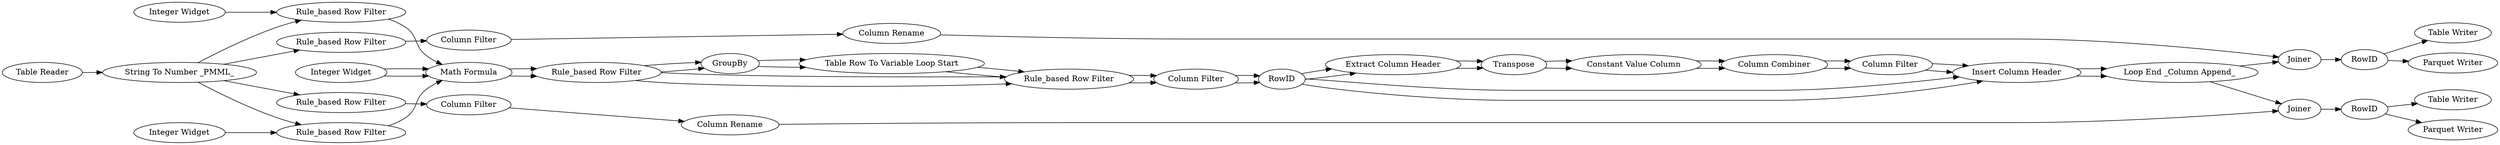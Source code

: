 digraph {
	10 [label="Math Formula"]
	12 [label="Rule_based Row Filter"]
	13 [label="Table Row To Variable Loop Start"]
	14 [label=GroupBy]
	15 [label="Rule_based Row Filter"]
	16 [label="Column Filter"]
	17 [label=RowID]
	22 [label="Insert Column Header"]
	23 [label="Extract Column Header"]
	24 [label=Transpose]
	26 [label="Constant Value Column"]
	27 [label="Column Combiner"]
	28 [label="Column Filter"]
	29 [label="Loop End _Column Append_"]
	1 [label="Table Reader"]
	4 [label="Integer Widget"]
	5 [label="Rule_based Row Filter"]
	7 [label="Rule_based Row Filter"]
	8 [label="Column Filter"]
	9 [label="Column Rename"]
	11 [label="Integer Widget"]
	30 [label=Joiner]
	31 [label="Table Writer"]
	32 [label="Integer Widget"]
	10 [label="Math Formula"]
	12 [label="Rule_based Row Filter"]
	13 [label="Table Row To Variable Loop Start"]
	14 [label=GroupBy]
	15 [label="Rule_based Row Filter"]
	16 [label="Column Filter"]
	17 [label=RowID]
	22 [label="Insert Column Header"]
	23 [label="Extract Column Header"]
	24 [label=Transpose]
	26 [label="Constant Value Column"]
	27 [label="Column Combiner"]
	28 [label="Column Filter"]
	29 [label="Loop End _Column Append_"]
	34 [label="Rule_based Row Filter"]
	36 [label="Rule_based Row Filter"]
	37 [label="Column Filter"]
	38 [label="Column Rename"]
	39 [label=Joiner]
	40 [label="Table Writer"]
	41 [label="String To Number _PMML_"]
	42 [label=RowID]
	43 [label=RowID]
	45 [label="Parquet Writer"]
	46 [label="Parquet Writer"]
	10 -> 12
	12 -> 14
	12 -> 15
	13 -> 15
	14 -> 13
	15 -> 16
	16 -> 17
	17 -> 23
	17 -> 22
	22 -> 29
	23 -> 24
	24 -> 26
	26 -> 27
	27 -> 28
	28 -> 22
	10 -> 12
	12 -> 14
	12 -> 15
	13 -> 15
	14 -> 13
	15 -> 16
	16 -> 17
	17 -> 23
	17 -> 22
	22 -> 29
	23 -> 24
	24 -> 26
	26 -> 27
	27 -> 28
	28 -> 22
	29 -> 39
	1 -> 41
	4 -> 5
	5 -> 10
	7 -> 8
	8 -> 9
	9 -> 30
	11 -> 10
	11 -> 10
	30 -> 42
	32 -> 34
	29 -> 30
	34 -> 10
	36 -> 37
	37 -> 38
	38 -> 39
	39 -> 43
	41 -> 34
	41 -> 36
	41 -> 5
	41 -> 7
	42 -> 45
	42 -> 31
	43 -> 40
	43 -> 46
	rankdir=LR
}
